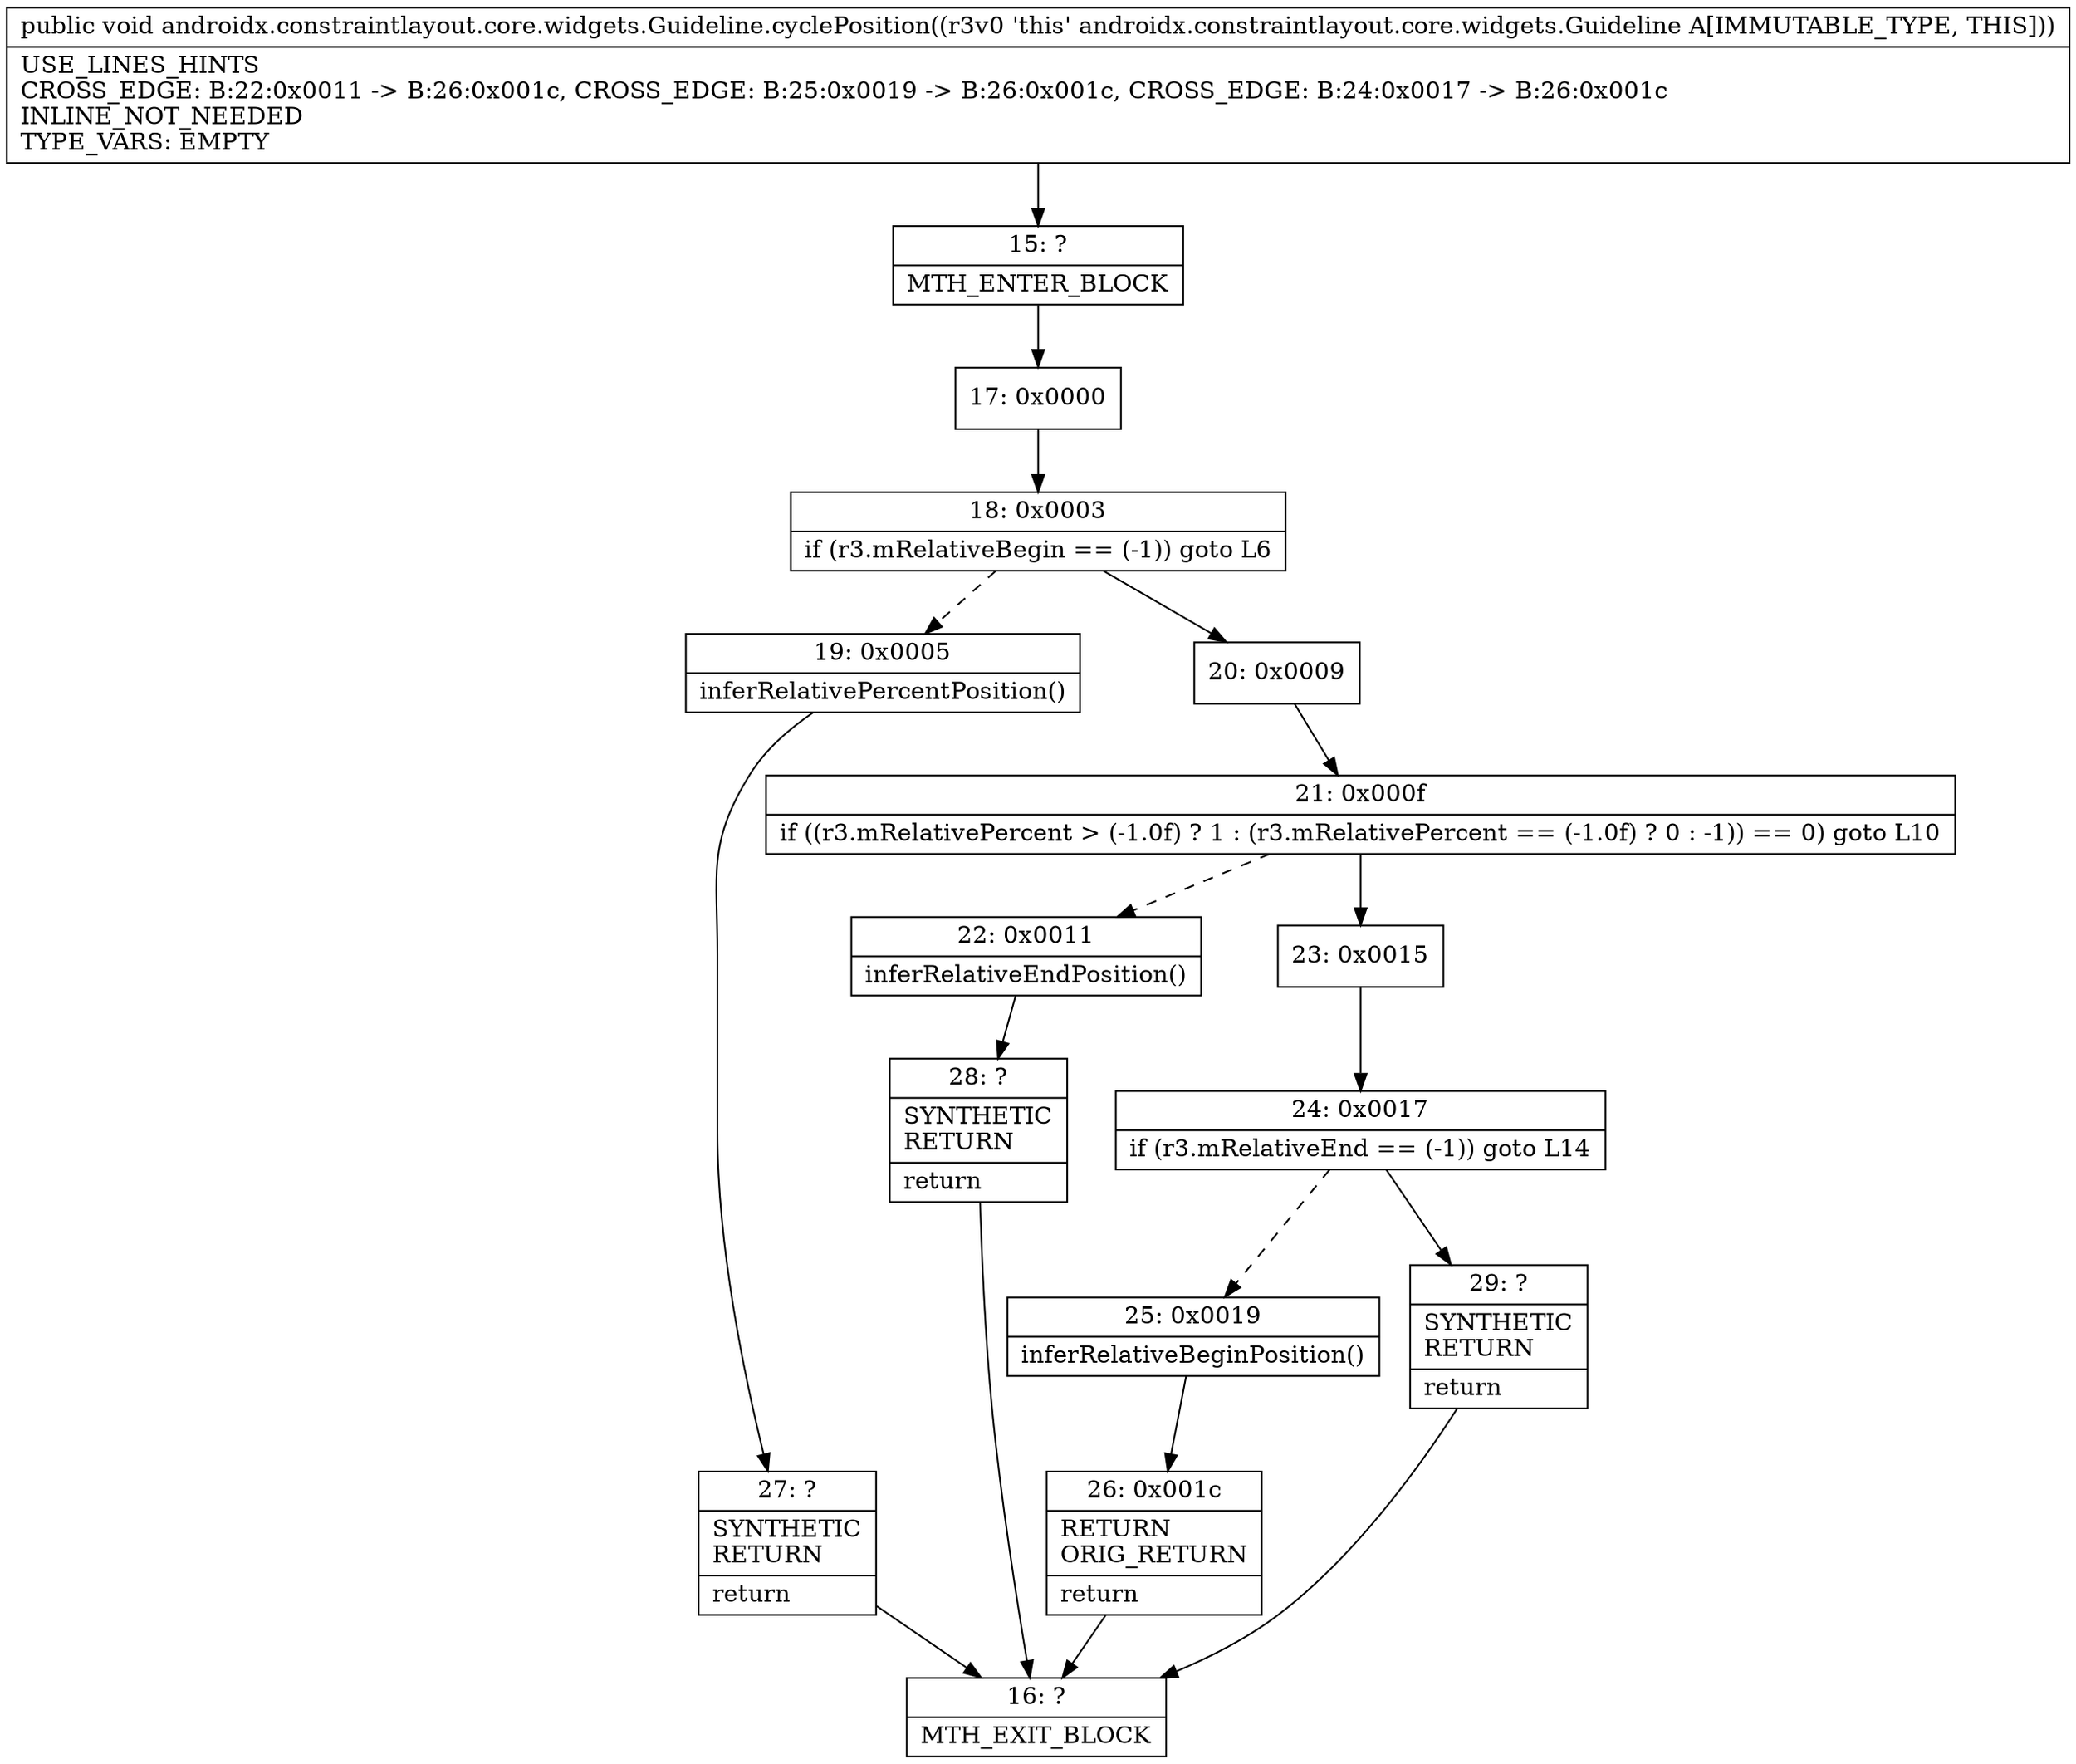digraph "CFG forandroidx.constraintlayout.core.widgets.Guideline.cyclePosition()V" {
Node_15 [shape=record,label="{15\:\ ?|MTH_ENTER_BLOCK\l}"];
Node_17 [shape=record,label="{17\:\ 0x0000}"];
Node_18 [shape=record,label="{18\:\ 0x0003|if (r3.mRelativeBegin == (\-1)) goto L6\l}"];
Node_19 [shape=record,label="{19\:\ 0x0005|inferRelativePercentPosition()\l}"];
Node_27 [shape=record,label="{27\:\ ?|SYNTHETIC\lRETURN\l|return\l}"];
Node_16 [shape=record,label="{16\:\ ?|MTH_EXIT_BLOCK\l}"];
Node_20 [shape=record,label="{20\:\ 0x0009}"];
Node_21 [shape=record,label="{21\:\ 0x000f|if ((r3.mRelativePercent \> (\-1.0f) ? 1 : (r3.mRelativePercent == (\-1.0f) ? 0 : \-1)) == 0) goto L10\l}"];
Node_22 [shape=record,label="{22\:\ 0x0011|inferRelativeEndPosition()\l}"];
Node_28 [shape=record,label="{28\:\ ?|SYNTHETIC\lRETURN\l|return\l}"];
Node_23 [shape=record,label="{23\:\ 0x0015}"];
Node_24 [shape=record,label="{24\:\ 0x0017|if (r3.mRelativeEnd == (\-1)) goto L14\l}"];
Node_25 [shape=record,label="{25\:\ 0x0019|inferRelativeBeginPosition()\l}"];
Node_26 [shape=record,label="{26\:\ 0x001c|RETURN\lORIG_RETURN\l|return\l}"];
Node_29 [shape=record,label="{29\:\ ?|SYNTHETIC\lRETURN\l|return\l}"];
MethodNode[shape=record,label="{public void androidx.constraintlayout.core.widgets.Guideline.cyclePosition((r3v0 'this' androidx.constraintlayout.core.widgets.Guideline A[IMMUTABLE_TYPE, THIS]))  | USE_LINES_HINTS\lCROSS_EDGE: B:22:0x0011 \-\> B:26:0x001c, CROSS_EDGE: B:25:0x0019 \-\> B:26:0x001c, CROSS_EDGE: B:24:0x0017 \-\> B:26:0x001c\lINLINE_NOT_NEEDED\lTYPE_VARS: EMPTY\l}"];
MethodNode -> Node_15;Node_15 -> Node_17;
Node_17 -> Node_18;
Node_18 -> Node_19[style=dashed];
Node_18 -> Node_20;
Node_19 -> Node_27;
Node_27 -> Node_16;
Node_20 -> Node_21;
Node_21 -> Node_22[style=dashed];
Node_21 -> Node_23;
Node_22 -> Node_28;
Node_28 -> Node_16;
Node_23 -> Node_24;
Node_24 -> Node_25[style=dashed];
Node_24 -> Node_29;
Node_25 -> Node_26;
Node_26 -> Node_16;
Node_29 -> Node_16;
}

